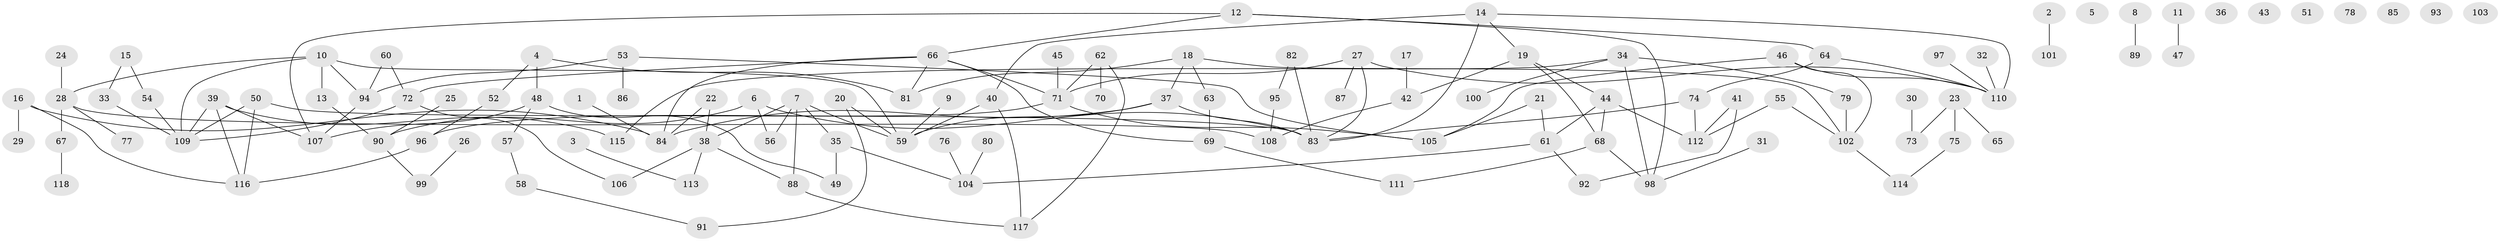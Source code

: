 // Generated by graph-tools (version 1.1) at 2025/49/03/09/25 03:49:05]
// undirected, 118 vertices, 148 edges
graph export_dot {
graph [start="1"]
  node [color=gray90,style=filled];
  1;
  2;
  3;
  4;
  5;
  6;
  7;
  8;
  9;
  10;
  11;
  12;
  13;
  14;
  15;
  16;
  17;
  18;
  19;
  20;
  21;
  22;
  23;
  24;
  25;
  26;
  27;
  28;
  29;
  30;
  31;
  32;
  33;
  34;
  35;
  36;
  37;
  38;
  39;
  40;
  41;
  42;
  43;
  44;
  45;
  46;
  47;
  48;
  49;
  50;
  51;
  52;
  53;
  54;
  55;
  56;
  57;
  58;
  59;
  60;
  61;
  62;
  63;
  64;
  65;
  66;
  67;
  68;
  69;
  70;
  71;
  72;
  73;
  74;
  75;
  76;
  77;
  78;
  79;
  80;
  81;
  82;
  83;
  84;
  85;
  86;
  87;
  88;
  89;
  90;
  91;
  92;
  93;
  94;
  95;
  96;
  97;
  98;
  99;
  100;
  101;
  102;
  103;
  104;
  105;
  106;
  107;
  108;
  109;
  110;
  111;
  112;
  113;
  114;
  115;
  116;
  117;
  118;
  1 -- 84;
  2 -- 101;
  3 -- 113;
  4 -- 48;
  4 -- 52;
  4 -- 81;
  6 -- 56;
  6 -- 83;
  6 -- 90;
  7 -- 35;
  7 -- 38;
  7 -- 56;
  7 -- 59;
  7 -- 88;
  8 -- 89;
  9 -- 59;
  10 -- 13;
  10 -- 28;
  10 -- 59;
  10 -- 94;
  10 -- 109;
  11 -- 47;
  12 -- 64;
  12 -- 66;
  12 -- 98;
  12 -- 107;
  13 -- 90;
  14 -- 19;
  14 -- 40;
  14 -- 83;
  14 -- 110;
  15 -- 33;
  15 -- 54;
  16 -- 29;
  16 -- 84;
  16 -- 116;
  17 -- 42;
  18 -- 37;
  18 -- 63;
  18 -- 81;
  18 -- 102;
  19 -- 42;
  19 -- 44;
  19 -- 68;
  20 -- 59;
  20 -- 91;
  21 -- 61;
  21 -- 105;
  22 -- 38;
  22 -- 84;
  23 -- 65;
  23 -- 73;
  23 -- 75;
  24 -- 28;
  25 -- 90;
  26 -- 99;
  27 -- 71;
  27 -- 83;
  27 -- 87;
  27 -- 110;
  28 -- 67;
  28 -- 77;
  28 -- 108;
  30 -- 73;
  31 -- 98;
  32 -- 110;
  33 -- 109;
  34 -- 79;
  34 -- 98;
  34 -- 100;
  34 -- 115;
  35 -- 49;
  35 -- 104;
  37 -- 59;
  37 -- 83;
  37 -- 84;
  38 -- 88;
  38 -- 106;
  38 -- 113;
  39 -- 107;
  39 -- 109;
  39 -- 115;
  39 -- 116;
  40 -- 59;
  40 -- 117;
  41 -- 92;
  41 -- 112;
  42 -- 108;
  44 -- 61;
  44 -- 68;
  44 -- 112;
  45 -- 71;
  46 -- 102;
  46 -- 105;
  46 -- 110;
  48 -- 49;
  48 -- 57;
  48 -- 107;
  50 -- 83;
  50 -- 109;
  50 -- 116;
  52 -- 96;
  53 -- 86;
  53 -- 94;
  53 -- 105;
  54 -- 109;
  55 -- 102;
  55 -- 112;
  57 -- 58;
  58 -- 91;
  60 -- 72;
  60 -- 94;
  61 -- 92;
  61 -- 104;
  62 -- 70;
  62 -- 71;
  62 -- 117;
  63 -- 69;
  64 -- 74;
  64 -- 110;
  66 -- 69;
  66 -- 71;
  66 -- 72;
  66 -- 81;
  66 -- 84;
  67 -- 118;
  68 -- 98;
  68 -- 111;
  69 -- 111;
  71 -- 96;
  71 -- 105;
  72 -- 106;
  72 -- 109;
  74 -- 83;
  74 -- 112;
  75 -- 114;
  76 -- 104;
  79 -- 102;
  80 -- 104;
  82 -- 83;
  82 -- 95;
  88 -- 117;
  90 -- 99;
  94 -- 107;
  95 -- 108;
  96 -- 116;
  97 -- 110;
  102 -- 114;
}
